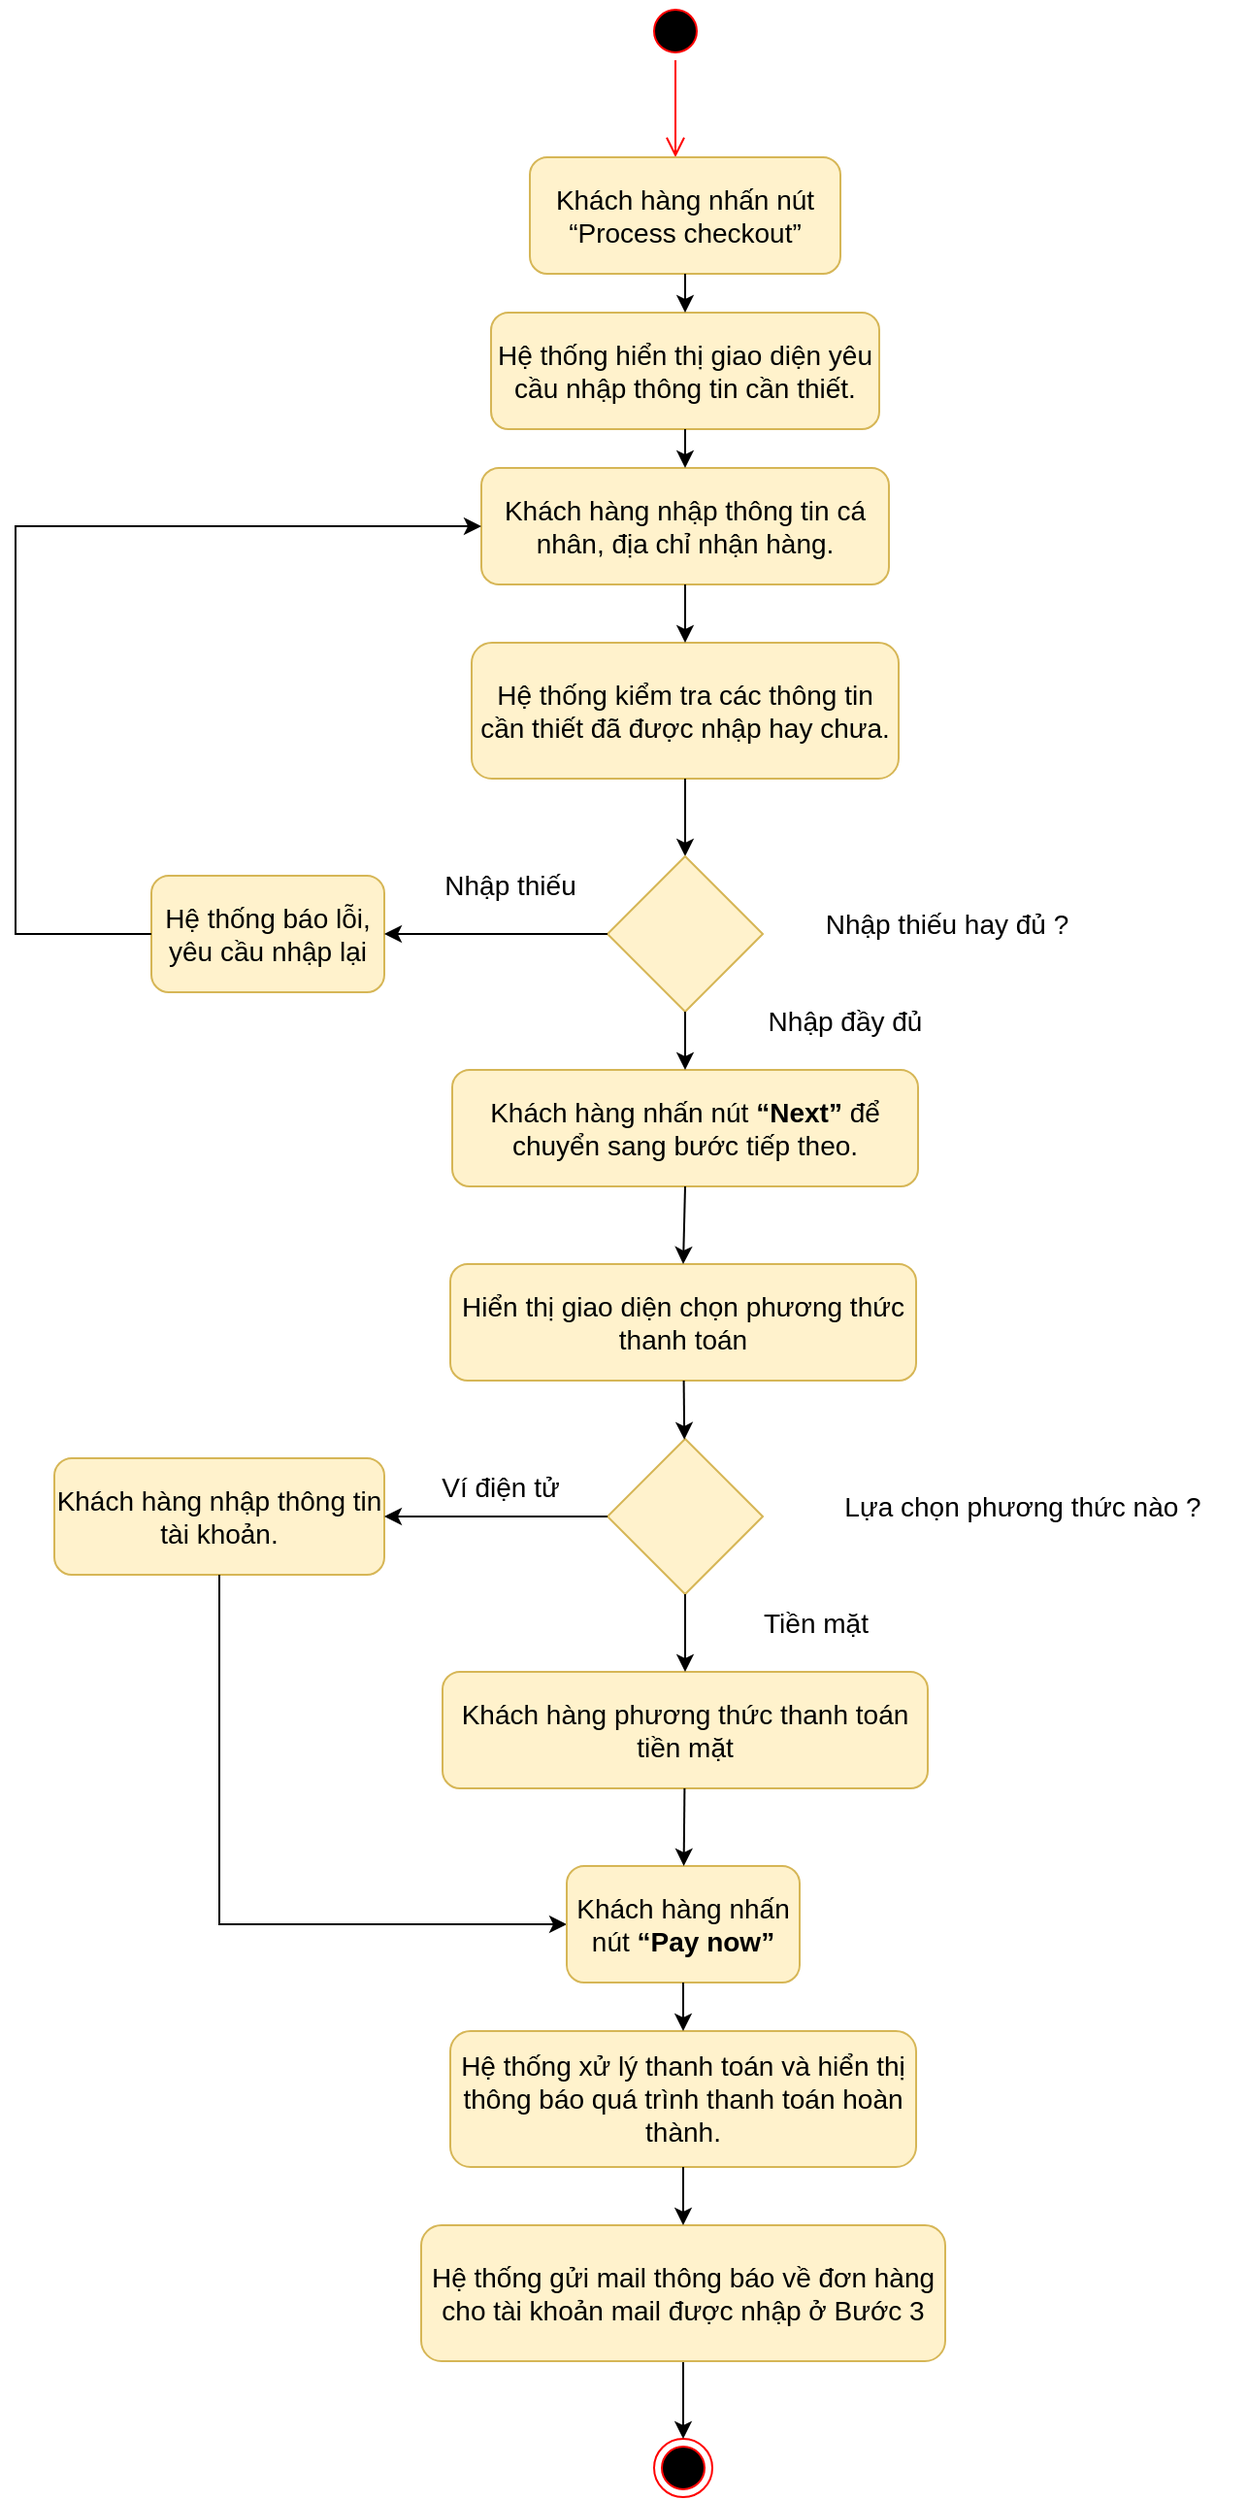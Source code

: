 <mxfile version="20.6.0" type="google"><diagram id="NhiM2GhFGDRZ1sHwRhLq" name="Page-1"><mxGraphModel grid="1" page="1" gridSize="10" guides="1" tooltips="1" connect="1" arrows="1" fold="1" pageScale="1" pageWidth="850" pageHeight="1100" math="0" shadow="0"><root><mxCell id="0"/><mxCell id="1" parent="0"/><mxCell id="XzoxPtoYPZszgcA9WpUo-1" value="" style="ellipse;html=1;shape=startState;fillColor=#000000;strokeColor=#ff0000;fontSize=14;" vertex="1" parent="1"><mxGeometry x="425" y="60" width="30" height="30" as="geometry"/></mxCell><mxCell id="XzoxPtoYPZszgcA9WpUo-2" value="" style="edgeStyle=orthogonalEdgeStyle;html=1;verticalAlign=bottom;endArrow=open;endSize=8;strokeColor=#ff0000;rounded=0;fontSize=14;" edge="1" parent="1"><mxGeometry relative="1" as="geometry"><mxPoint x="440" y="140" as="targetPoint"/><Array as="points"><mxPoint x="440" y="100"/><mxPoint x="440" y="100"/></Array><mxPoint x="440" y="90" as="sourcePoint"/></mxGeometry></mxCell><mxCell id="XzoxPtoYPZszgcA9WpUo-3" value="&lt;span id=&quot;docs-internal-guid-6426c359-7fff-bfc6-8adb-8843751f7772&quot; style=&quot;font-size: 14px;&quot;&gt;&lt;span style=&quot;font-size: 14px; font-family: Calibri, sans-serif; background-color: transparent; font-variant-numeric: normal; font-variant-east-asian: normal; vertical-align: baseline;&quot;&gt;Khách hàng nhấn nút “Process checkout”&lt;/span&gt;&lt;/span&gt;" style="rounded=1;whiteSpace=wrap;html=1;fillColor=#fff2cc;strokeColor=#d6b656;fontSize=14;" vertex="1" parent="1"><mxGeometry x="365" y="140" width="160" height="60" as="geometry"/></mxCell><mxCell id="XzoxPtoYPZszgcA9WpUo-4" value="&lt;span id=&quot;docs-internal-guid-fab1194a-7fff-df3a-b978-4602a6cfd004&quot; style=&quot;font-size: 14px;&quot;&gt;&lt;p style=&quot;line-height: 1.2; margin-top: 0pt; margin-bottom: 0pt; font-size: 14px;&quot; dir=&quot;ltr&quot;&gt;&lt;span style=&quot;font-size: 14px; font-family: Calibri, sans-serif; background-color: transparent; font-variant-numeric: normal; font-variant-east-asian: normal; vertical-align: baseline;&quot;&gt;Hệ thống hiển thị giao diện yêu cầu nhập thông tin cần thiết.&lt;/span&gt;&lt;/p&gt;&lt;/span&gt;" style="rounded=1;whiteSpace=wrap;html=1;fillColor=#fff2cc;strokeColor=#d6b656;fontSize=14;" vertex="1" parent="1"><mxGeometry x="345" y="220" width="200" height="60" as="geometry"/></mxCell><mxCell id="XzoxPtoYPZszgcA9WpUo-5" value="&lt;span id=&quot;docs-internal-guid-871623ae-7fff-2fb4-dfc2-6b4a987211e6&quot; style=&quot;font-size: 14px;&quot;&gt;&lt;span style=&quot;font-size: 14px; font-family: Calibri, sans-serif; background-color: transparent; font-variant-numeric: normal; font-variant-east-asian: normal; vertical-align: baseline;&quot;&gt;Khách hàng nhập thông tin cá nhân, địa chỉ nhận hàng.&lt;/span&gt;&lt;/span&gt;" style="rounded=1;whiteSpace=wrap;html=1;fillColor=#fff2cc;strokeColor=#d6b656;fontSize=14;" vertex="1" parent="1"><mxGeometry x="340" y="300" width="210" height="60" as="geometry"/></mxCell><mxCell id="XzoxPtoYPZszgcA9WpUo-6" value="&lt;span id=&quot;docs-internal-guid-22d733be-7fff-6672-d579-1a604ca25fbf&quot; style=&quot;font-size: 14px;&quot;&gt;&lt;span style=&quot;font-size: 14px; font-family: Calibri, sans-serif; background-color: transparent; font-variant-numeric: normal; font-variant-east-asian: normal; vertical-align: baseline;&quot;&gt;Hệ thống kiểm tra các thông tin cần thiết đã được nhập hay chưa.&lt;/span&gt;&lt;/span&gt;" style="rounded=1;whiteSpace=wrap;html=1;fillColor=#fff2cc;strokeColor=#d6b656;fontSize=14;" vertex="1" parent="1"><mxGeometry x="335" y="390" width="220" height="70" as="geometry"/></mxCell><mxCell id="XzoxPtoYPZszgcA9WpUo-8" value="" style="ellipse;html=1;shape=endState;fillColor=#000000;strokeColor=#ff0000;fontSize=14;" vertex="1" parent="1"><mxGeometry x="429" y="1315" width="30" height="30" as="geometry"/></mxCell><mxCell id="XzoxPtoYPZszgcA9WpUo-9" value="" style="endArrow=classic;html=1;rounded=0;fontSize=14;" edge="1" parent="1" source="XzoxPtoYPZszgcA9WpUo-3" target="XzoxPtoYPZszgcA9WpUo-4"><mxGeometry width="50" height="50" relative="1" as="geometry"><mxPoint x="415" y="210" as="sourcePoint"/><mxPoint x="415" y="250" as="targetPoint"/></mxGeometry></mxCell><mxCell id="XzoxPtoYPZszgcA9WpUo-10" value="" style="endArrow=classic;html=1;rounded=0;fontSize=14;" edge="1" parent="1" source="XzoxPtoYPZszgcA9WpUo-4" target="XzoxPtoYPZszgcA9WpUo-5"><mxGeometry width="50" height="50" relative="1" as="geometry"><mxPoint x="450" y="270" as="sourcePoint"/><mxPoint x="450" y="270" as="targetPoint"/></mxGeometry></mxCell><mxCell id="XzoxPtoYPZszgcA9WpUo-11" value="" style="endArrow=classic;html=1;rounded=0;fontSize=14;" edge="1" parent="1" source="XzoxPtoYPZszgcA9WpUo-5" target="XzoxPtoYPZszgcA9WpUo-6"><mxGeometry width="50" height="50" relative="1" as="geometry"><mxPoint x="460" y="220" as="sourcePoint"/><mxPoint x="460" y="280" as="targetPoint"/></mxGeometry></mxCell><mxCell id="XzoxPtoYPZszgcA9WpUo-12" value="" style="endArrow=classic;html=1;rounded=0;fontSize=14;" edge="1" parent="1" source="XzoxPtoYPZszgcA9WpUo-6" target="XzoxPtoYPZszgcA9WpUo-14"><mxGeometry width="50" height="50" relative="1" as="geometry"><mxPoint x="450" y="540" as="sourcePoint"/><mxPoint x="440" y="540" as="targetPoint"/></mxGeometry></mxCell><mxCell id="XzoxPtoYPZszgcA9WpUo-13" value="" style="endArrow=classic;html=1;rounded=0;fontSize=14;" edge="1" parent="1" source="XzoxPtoYPZszgcA9WpUo-39" target="XzoxPtoYPZszgcA9WpUo-8"><mxGeometry width="50" height="50" relative="1" as="geometry"><mxPoint x="444" y="1300" as="sourcePoint"/><mxPoint x="484" y="1000" as="targetPoint"/></mxGeometry></mxCell><mxCell id="XzoxPtoYPZszgcA9WpUo-14" value="" style="rhombus;whiteSpace=wrap;html=1;fillColor=#fff2cc;strokeColor=#d6b656;fontSize=14;" vertex="1" parent="1"><mxGeometry x="405" y="500" width="80" height="80" as="geometry"/></mxCell><mxCell id="XzoxPtoYPZszgcA9WpUo-16" value="&lt;b id=&quot;docs-internal-guid-72abad9e-7fff-fb6b-2080-149dc90540bc&quot; style=&quot;font-weight: normal; font-size: 14px;&quot;&gt;&lt;span style=&quot;font-size: 14px; font-family: Calibri, sans-serif; color: rgb(0, 0, 0); background-color: transparent; font-weight: 400; font-style: normal; font-variant: normal; text-decoration: none; vertical-align: baseline;&quot;&gt;Khách hàng nhấn nút &lt;/span&gt;&lt;span style=&quot;font-size: 14px; font-family: Calibri, sans-serif; color: rgb(0, 0, 0); background-color: transparent; font-weight: 700; font-style: normal; font-variant: normal; text-decoration: none; vertical-align: baseline;&quot;&gt;“Next”&lt;/span&gt;&lt;span style=&quot;font-size: 14px; font-family: Calibri, sans-serif; color: rgb(0, 0, 0); background-color: transparent; font-weight: 400; font-style: normal; font-variant: normal; text-decoration: none; vertical-align: baseline;&quot;&gt; để chuyển sang bước tiếp theo.&lt;/span&gt;&lt;/b&gt;" style="rounded=1;whiteSpace=wrap;html=1;fillColor=#fff2cc;strokeColor=#d6b656;fontSize=14;" vertex="1" parent="1"><mxGeometry x="325" y="610" width="240" height="60" as="geometry"/></mxCell><mxCell id="XzoxPtoYPZszgcA9WpUo-17" value="Hệ thống báo lỗi, yêu cầu nhập lại" style="rounded=1;whiteSpace=wrap;html=1;fillColor=#fff2cc;strokeColor=#d6b656;fontSize=14;" vertex="1" parent="1"><mxGeometry x="170" y="510" width="120" height="60" as="geometry"/></mxCell><mxCell id="XzoxPtoYPZszgcA9WpUo-18" value="" style="endArrow=classic;html=1;rounded=0;fontSize=14;" edge="1" parent="1" source="XzoxPtoYPZszgcA9WpUo-14" target="XzoxPtoYPZszgcA9WpUo-17"><mxGeometry width="50" height="50" relative="1" as="geometry"><mxPoint x="200" y="690" as="sourcePoint"/><mxPoint x="250" y="640" as="targetPoint"/></mxGeometry></mxCell><mxCell id="XzoxPtoYPZszgcA9WpUo-19" value="" style="endArrow=classic;html=1;rounded=0;fontSize=14;" edge="1" parent="1" source="XzoxPtoYPZszgcA9WpUo-14" target="XzoxPtoYPZszgcA9WpUo-16"><mxGeometry width="50" height="50" relative="1" as="geometry"><mxPoint x="180" y="750" as="sourcePoint"/><mxPoint x="230" y="700" as="targetPoint"/></mxGeometry></mxCell><mxCell id="XzoxPtoYPZszgcA9WpUo-20" value="Nhập thiếu" style="text;html=1;strokeColor=none;fillColor=none;align=center;verticalAlign=middle;whiteSpace=wrap;rounded=0;fontSize=14;" vertex="1" parent="1"><mxGeometry x="310" y="500" width="90" height="30" as="geometry"/></mxCell><mxCell id="XzoxPtoYPZszgcA9WpUo-21" value="Nhập đầy đủ" style="text;html=1;strokeColor=none;fillColor=none;align=center;verticalAlign=middle;whiteSpace=wrap;rounded=0;fontSize=14;" vertex="1" parent="1"><mxGeometry x="465" y="570" width="125" height="30" as="geometry"/></mxCell><mxCell id="XzoxPtoYPZszgcA9WpUo-22" value="&lt;b id=&quot;docs-internal-guid-c19226b5-7fff-469b-47c0-8e0e2cc8bd00&quot; style=&quot;font-weight: normal; font-size: 14px;&quot;&gt;&lt;span style=&quot;font-size: 14px; font-family: Calibri, sans-serif; color: rgb(0, 0, 0); background-color: transparent; font-weight: 400; font-style: normal; font-variant: normal; text-decoration: none; vertical-align: baseline;&quot;&gt;Khách hàng phương thức thanh toán tiền mặt&lt;/span&gt;&lt;/b&gt;" style="rounded=1;whiteSpace=wrap;html=1;fillColor=#fff2cc;strokeColor=#d6b656;fontSize=14;" vertex="1" parent="1"><mxGeometry x="320" y="920" width="250" height="60" as="geometry"/></mxCell><mxCell id="XzoxPtoYPZszgcA9WpUo-24" value="" style="rhombus;whiteSpace=wrap;html=1;fillColor=#fff2cc;strokeColor=#d6b656;fontSize=14;" vertex="1" parent="1"><mxGeometry x="405" y="800" width="80" height="80" as="geometry"/></mxCell><mxCell id="XzoxPtoYPZszgcA9WpUo-28" value="Khách hàng nhập thông tin tài khoản." style="rounded=1;whiteSpace=wrap;html=1;fillColor=#fff2cc;strokeColor=#d6b656;fontSize=14;" vertex="1" parent="1"><mxGeometry x="120" y="810" width="170" height="60" as="geometry"/></mxCell><mxCell id="XzoxPtoYPZszgcA9WpUo-29" value="" style="endArrow=classic;html=1;rounded=0;fontSize=14;" edge="1" parent="1" source="XzoxPtoYPZszgcA9WpUo-24" target="XzoxPtoYPZszgcA9WpUo-28"><mxGeometry width="50" height="50" relative="1" as="geometry"><mxPoint x="240" y="865" as="sourcePoint"/><mxPoint x="290" y="815" as="targetPoint"/></mxGeometry></mxCell><mxCell id="XzoxPtoYPZszgcA9WpUo-31" value="Lựa chọn phương thức nào ?" style="text;html=1;strokeColor=none;fillColor=none;align=center;verticalAlign=middle;whiteSpace=wrap;rounded=0;fontSize=14;" vertex="1" parent="1"><mxGeometry x="504" y="820" width="230" height="30" as="geometry"/></mxCell><mxCell id="XzoxPtoYPZszgcA9WpUo-32" value="Nhập thiếu hay đủ ?" style="text;html=1;strokeColor=none;fillColor=none;align=center;verticalAlign=middle;whiteSpace=wrap;rounded=0;fontSize=14;" vertex="1" parent="1"><mxGeometry x="500" y="520" width="160" height="30" as="geometry"/></mxCell><mxCell id="XzoxPtoYPZszgcA9WpUo-33" value="Ví điện tử" style="text;html=1;strokeColor=none;fillColor=none;align=center;verticalAlign=middle;whiteSpace=wrap;rounded=0;fontSize=14;" vertex="1" parent="1"><mxGeometry x="310" y="810" width="80" height="30" as="geometry"/></mxCell><mxCell id="XzoxPtoYPZszgcA9WpUo-34" value="Tiền mặt" style="text;html=1;strokeColor=none;fillColor=none;align=center;verticalAlign=middle;whiteSpace=wrap;rounded=0;fontSize=14;" vertex="1" parent="1"><mxGeometry x="470" y="880" width="85" height="30" as="geometry"/></mxCell><mxCell id="XzoxPtoYPZszgcA9WpUo-35" value="" style="endArrow=classic;html=1;rounded=0;exitX=0.5;exitY=1;exitDx=0;exitDy=0;entryX=0;entryY=0.5;entryDx=0;entryDy=0;fontSize=14;" edge="1" parent="1" source="XzoxPtoYPZszgcA9WpUo-28" target="XzoxPtoYPZszgcA9WpUo-37"><mxGeometry width="50" height="50" relative="1" as="geometry"><mxPoint x="124" y="1205" as="sourcePoint"/><mxPoint x="354" y="1060" as="targetPoint"/><Array as="points"><mxPoint x="205" y="1050"/></Array></mxGeometry></mxCell><mxCell id="XzoxPtoYPZszgcA9WpUo-37" value="&lt;b id=&quot;docs-internal-guid-d401c5eb-7fff-2e8e-36a8-60630d0131e3&quot; style=&quot;font-weight: normal; font-size: 14px;&quot;&gt;&lt;span style=&quot;font-size: 14px; font-family: Calibri, sans-serif; color: rgb(0, 0, 0); background-color: transparent; font-weight: 400; font-style: normal; font-variant: normal; text-decoration: none; vertical-align: baseline;&quot;&gt;Khách hàng nhấn nút&lt;/span&gt;&lt;span style=&quot;font-size: 14px; font-family: Calibri, sans-serif; color: rgb(0, 0, 0); background-color: transparent; font-weight: 700; font-style: normal; font-variant: normal; text-decoration: none; vertical-align: baseline;&quot;&gt; “Pay now” &lt;/span&gt;&lt;/b&gt;" style="rounded=1;whiteSpace=wrap;html=1;fillColor=#fff2cc;strokeColor=#d6b656;fontSize=14;" vertex="1" parent="1"><mxGeometry x="384" y="1020" width="120" height="60" as="geometry"/></mxCell><mxCell id="XzoxPtoYPZszgcA9WpUo-38" value="&lt;span id=&quot;docs-internal-guid-492f1023-7fff-9307-7f5c-150cea26f08f&quot; style=&quot;font-size: 14px;&quot;&gt;&lt;span style=&quot;font-size: 14px; font-family: Calibri, sans-serif; background-color: transparent; font-variant-numeric: normal; font-variant-east-asian: normal; vertical-align: baseline;&quot;&gt;Hệ thống xử lý thanh toán và hiển thị thông báo quá trình thanh toán hoàn thành.&lt;/span&gt;&lt;/span&gt;" style="rounded=1;whiteSpace=wrap;html=1;fillColor=#fff2cc;strokeColor=#d6b656;fontSize=14;" vertex="1" parent="1"><mxGeometry x="324" y="1105" width="240" height="70" as="geometry"/></mxCell><mxCell id="XzoxPtoYPZszgcA9WpUo-39" value="&lt;span style=&quot;background-color: transparent; font-family: Calibri, sans-serif; font-size: 14px;&quot;&gt;Hệ thống gửi mail thông báo về đơn hàng cho tài khoản mail được nhập ở Bước 3&lt;/span&gt;" style="rounded=1;whiteSpace=wrap;html=1;fillColor=#fff2cc;strokeColor=#d6b656;fontSize=14;" vertex="1" parent="1"><mxGeometry x="309" y="1205" width="270" height="70" as="geometry"/></mxCell><mxCell id="XzoxPtoYPZszgcA9WpUo-41" value="" style="endArrow=classic;html=1;rounded=0;fontSize=14;" edge="1" parent="1" source="XzoxPtoYPZszgcA9WpUo-37" target="XzoxPtoYPZszgcA9WpUo-38"><mxGeometry width="50" height="50" relative="1" as="geometry"><mxPoint x="194" y="1210" as="sourcePoint"/><mxPoint x="244" y="1160" as="targetPoint"/></mxGeometry></mxCell><mxCell id="XzoxPtoYPZszgcA9WpUo-42" value="" style="endArrow=classic;html=1;rounded=0;fontSize=14;" edge="1" parent="1" source="XzoxPtoYPZszgcA9WpUo-38" target="XzoxPtoYPZszgcA9WpUo-39"><mxGeometry width="50" height="50" relative="1" as="geometry"><mxPoint x="94" y="1360" as="sourcePoint"/><mxPoint x="144" y="1310" as="targetPoint"/></mxGeometry></mxCell><mxCell id="2WSl9sAo99UPybr1o2ub-1" value="" style="endArrow=classic;html=1;rounded=0;exitX=0;exitY=0.5;exitDx=0;exitDy=0;entryX=0;entryY=0.5;entryDx=0;entryDy=0;fontSize=14;" edge="1" parent="1" source="XzoxPtoYPZszgcA9WpUo-17" target="XzoxPtoYPZszgcA9WpUo-5"><mxGeometry width="50" height="50" relative="1" as="geometry"><mxPoint x="150" y="400" as="sourcePoint"/><mxPoint x="200" y="350" as="targetPoint"/><Array as="points"><mxPoint x="100" y="540"/><mxPoint x="100" y="330"/></Array></mxGeometry></mxCell><mxCell id="7EDNUZdu6hbo0Zy2u4Rx-1" value="&lt;span id=&quot;docs-internal-guid-96e4d4e3-7fff-9f02-7fe5-b8bdfde339f8&quot; style=&quot;font-size: 14px;&quot;&gt;&lt;p style=&quot;line-height: 1.2; margin-top: 0pt; margin-bottom: 0pt; font-size: 14px;&quot; dir=&quot;ltr&quot;&gt;&lt;span style=&quot;font-size: 14px; font-family: Calibri, sans-serif; background-color: transparent; font-variant-numeric: normal; font-variant-east-asian: normal; vertical-align: baseline;&quot;&gt;Hiển thị giao diện chọn phương thức thanh toán&lt;/span&gt;&lt;/p&gt;&lt;/span&gt;" style="rounded=1;whiteSpace=wrap;html=1;fontSize=14;fillColor=#fff2cc;strokeColor=#d6b656;" vertex="1" parent="1"><mxGeometry x="324" y="710" width="240" height="60" as="geometry"/></mxCell><mxCell id="7EDNUZdu6hbo0Zy2u4Rx-2" value="" style="endArrow=classic;html=1;rounded=0;fontSize=14;exitX=0.5;exitY=1;exitDx=0;exitDy=0;entryX=0.5;entryY=0;entryDx=0;entryDy=0;" edge="1" parent="1" source="XzoxPtoYPZszgcA9WpUo-16" target="7EDNUZdu6hbo0Zy2u4Rx-1"><mxGeometry width="50" height="50" relative="1" as="geometry"><mxPoint x="150" y="770" as="sourcePoint"/><mxPoint x="200" y="720" as="targetPoint"/></mxGeometry></mxCell><mxCell id="GoOgPr2t8lxS03S-MkHc-1" value="" style="endArrow=classic;html=1;rounded=0;fontSize=14;" edge="1" parent="1" source="7EDNUZdu6hbo0Zy2u4Rx-1" target="XzoxPtoYPZszgcA9WpUo-24"><mxGeometry width="50" height="50" relative="1" as="geometry"><mxPoint x="444" y="880" as="sourcePoint"/><mxPoint x="444" y="920" as="targetPoint"/></mxGeometry></mxCell><mxCell id="GoOgPr2t8lxS03S-MkHc-4" value="" style="endArrow=classic;html=1;rounded=0;" edge="1" parent="1" source="XzoxPtoYPZszgcA9WpUo-24" target="XzoxPtoYPZszgcA9WpUo-22"><mxGeometry width="50" height="50" relative="1" as="geometry"><mxPoint x="660" y="960" as="sourcePoint"/><mxPoint x="710" y="910" as="targetPoint"/></mxGeometry></mxCell><mxCell id="GoOgPr2t8lxS03S-MkHc-5" value="" style="endArrow=classic;html=1;rounded=0;fontSize=14;" edge="1" parent="1" source="XzoxPtoYPZszgcA9WpUo-22" target="XzoxPtoYPZszgcA9WpUo-37"><mxGeometry width="50" height="50" relative="1" as="geometry"><mxPoint x="444" y="1000" as="sourcePoint"/><mxPoint x="444" y="1030" as="targetPoint"/></mxGeometry></mxCell></root></mxGraphModel></diagram></mxfile>